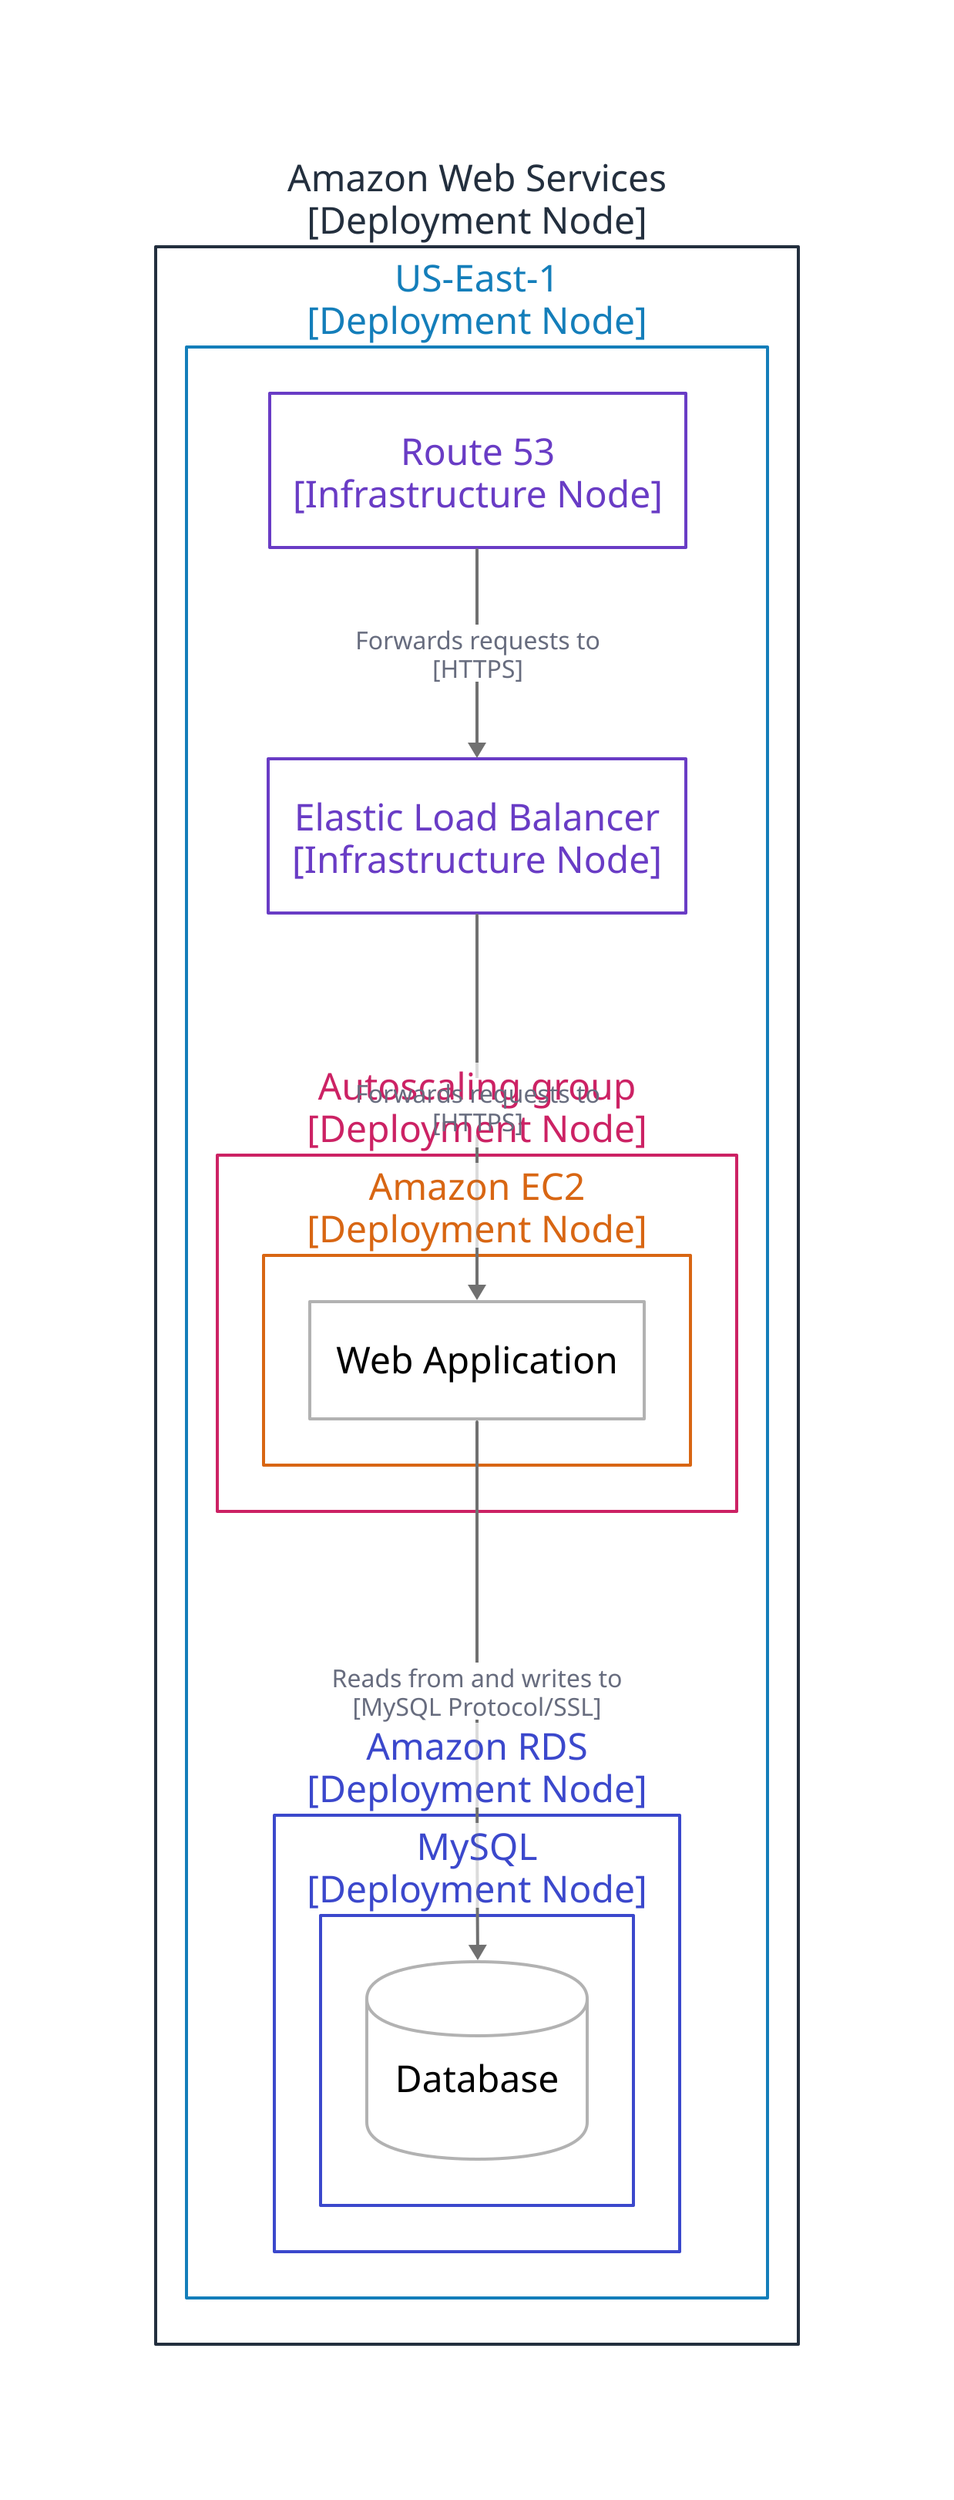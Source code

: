 container_5: {
  label: "Amazon Web Services\n[Deployment Node]"
  shape: rectangle
  style: {
    fill: "#ffffff"
    stroke: "#232f3e"
    multiple: false
    font-color: "#232f3e"
    font-size: 24
  }
  container_6: {
    label: "US-East-1\n[Deployment Node]"
    shape: rectangle
    style: {
      fill: "#ffffff"
      stroke: "#147eba"
      multiple: false
      font-color: "#147eba"
      font-size: 24
    }
    container_12: {
      label: "Amazon RDS\n[Deployment Node]"
      shape: rectangle
      style: {
        fill: "#ffffff"
        stroke: "#3b48cc"
        multiple: false
        font-color: "#3b48cc"
        font-size: 24
      }
      container_13: {
        label: "MySQL\n[Deployment Node]"
        shape: rectangle
        style: {
          fill: "#ffffff"
          stroke: "#3b48cc"
          multiple: false
          font-color: "#3b48cc"
          font-size: 24
        }
        container_14: {
          label: "Database"
          shape: cylinder
          style: {
            fill: "#ffffff"
            stroke: "#b2b2b2"
            multiple: false
            font-color: "#000000"
            font-size: 24
          }
        }
      }
    }
    container_9: {
      label: "Autoscaling group\n[Deployment Node]"
      shape: rectangle
      style: {
        fill: "#ffffff"
        stroke: "#cc2264"
        multiple: false
        font-color: "#cc2264"
        font-size: 24
      }
      container_10: {
        label: "Amazon EC2\n[Deployment Node]"
        shape: rectangle
        style: {
          fill: "#ffffff"
          stroke: "#d86613"
          multiple: false
          font-color: "#d86613"
          font-size: 24
        }
        container_11: {
          label: "Web Application"
          shape: rectangle
          style: {
            fill: "#ffffff"
            stroke: "#b2b2b2"
            multiple: false
            font-color: "#000000"
            font-size: 24
          }
        }
      }
    }
    container_8: {
      label: "Elastic Load Balancer\n[Infrastructure Node]"
      shape: rectangle
      style: {
        fill: "#ffffff"
        stroke: "#693cc5"
        multiple: false
        font-color: "#693cc5"
        font-size: 24
      }
    }
    container_7: {
      label: "Route 53\n[Infrastructure Node]"
      shape: rectangle
      style: {
        fill: "#ffffff"
        stroke: "#693cc5"
        multiple: false
        font-color: "#693cc5"
        font-size: 24
      }
    }
  }
}
container_5.container_6.container_9.container_10.container_11 -> container_5.container_6.container_12.container_13.container_14 {
  label: "Reads from and writes to\n[MySQL Protocol/SSL]"
  style: {
    stroke: "#707070"
    stroke-width: 2
  }
}
container_5.container_6.container_7 -> container_5.container_6.container_8 {
  label: "Forwards requests to\n[HTTPS]"
  style: {
    stroke: "#707070"
    stroke-width: 2
  }
}
container_5.container_6.container_8 -> container_5.container_6.container_9.container_10.container_11 {
  label: "Forwards requests to\n[HTTPS]"
  style: {
    stroke: "#707070"
    stroke-width: 2
  }
}
